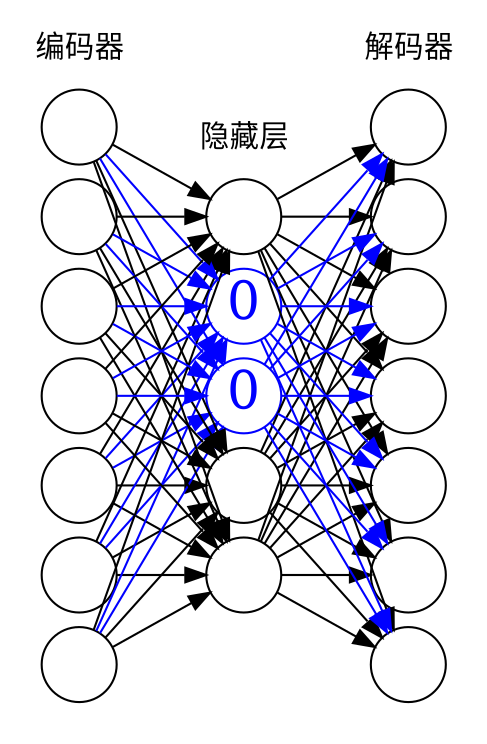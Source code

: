 digraph autoencoder{
    node[style="solid", shape=circle, label=""]
    splines=line
    nodesep=.1
    rankdir="LR"

    subgraph cluster_encoder{
        color=white;
        x1, x2, x3, x4, x5, x6, x7
        label = "编码器"
    }

    subgraph cluster_hidden{
        color=white;
        h1, h3, h5
        h2[label="0", color=blue, fixedsize=true, fontsize=25, fontcolor=blue]
        h4[label="0", color=blue, fixedsize=true, fontsize=25, fontcolor=blue]
        label="隐藏层"
    }

    subgraph cluster_decoder{
        color=white;
        y1, y2, y3, y4, y5, y6, y7
        label="解码器"
}

    {x1, x2, x3, x4, x5, x6, x7} -> {h1, h3, h5} -> {y1, y2, y3, y4, y5, y6, y7}
    edge[color=blue]
    {x1, x2, x3, x4, x5, x6, x7} -> {h2, h4} -> {y1, y2, y3, y4, y5, y6, y7}
}
